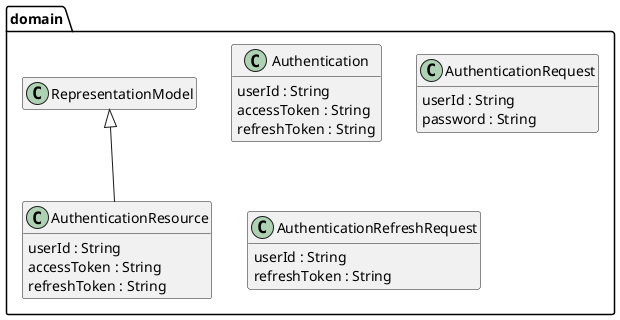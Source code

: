 @startuml Ebene3.png
hide empty members

package domain {

   class Authentication{
        userId : String
        accessToken : String
        refreshToken : String
   }

    class AuthenticationRequest {
        userId : String
        password : String
    }

    class AuthenticationRefreshRequest {
        userId : String
        refreshToken : String
    }

   class AuthenticationResource {
       userId : String
       accessToken : String
       refreshToken : String
   }
   RepresentationModel <|-- AuthenticationResource
}
@enduml
